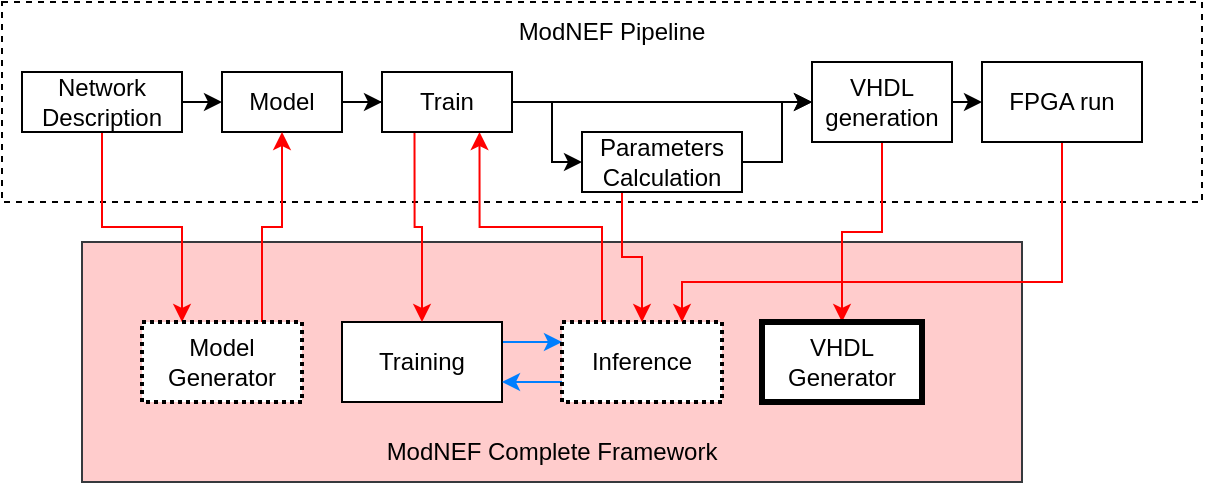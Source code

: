 <mxfile version="26.0.7">
  <diagram name="Page-1" id="XZ3xVPCjjpDQ2rjaYkoB">
    <mxGraphModel dx="823" dy="526" grid="1" gridSize="10" guides="1" tooltips="1" connect="1" arrows="1" fold="1" page="1" pageScale="1" pageWidth="850" pageHeight="1100" math="0" shadow="0">
      <root>
        <mxCell id="0" />
        <mxCell id="1" parent="0" />
        <mxCell id="a7YlnGEtL-br90D8Z8dP-39" value="" style="rounded=0;whiteSpace=wrap;html=1;dashed=1;" vertex="1" parent="1">
          <mxGeometry x="20" y="160" width="600" height="100" as="geometry" />
        </mxCell>
        <mxCell id="a7YlnGEtL-br90D8Z8dP-37" value="" style="rounded=0;whiteSpace=wrap;html=1;fillColor=#ffcccc;strokeColor=#36393d;" vertex="1" parent="1">
          <mxGeometry x="60" y="280" width="470" height="120" as="geometry" />
        </mxCell>
        <mxCell id="a7YlnGEtL-br90D8Z8dP-12" style="edgeStyle=orthogonalEdgeStyle;rounded=0;orthogonalLoop=1;jettySize=auto;html=1;exitX=0.5;exitY=1;exitDx=0;exitDy=0;entryX=0.25;entryY=0;entryDx=0;entryDy=0;strokeColor=#FF0000;" edge="1" parent="1" source="a7YlnGEtL-br90D8Z8dP-1" target="a7YlnGEtL-br90D8Z8dP-8">
          <mxGeometry relative="1" as="geometry" />
        </mxCell>
        <mxCell id="a7YlnGEtL-br90D8Z8dP-29" style="edgeStyle=orthogonalEdgeStyle;rounded=0;orthogonalLoop=1;jettySize=auto;html=1;exitX=1;exitY=0.5;exitDx=0;exitDy=0;entryX=0;entryY=0.5;entryDx=0;entryDy=0;" edge="1" parent="1" source="a7YlnGEtL-br90D8Z8dP-1" target="a7YlnGEtL-br90D8Z8dP-2">
          <mxGeometry relative="1" as="geometry" />
        </mxCell>
        <mxCell id="a7YlnGEtL-br90D8Z8dP-1" value="&lt;div&gt;Network&lt;/div&gt;&lt;div&gt;Description&lt;br&gt;&lt;/div&gt;" style="rounded=0;whiteSpace=wrap;html=1;" vertex="1" parent="1">
          <mxGeometry x="30" y="195" width="80" height="30" as="geometry" />
        </mxCell>
        <mxCell id="a7YlnGEtL-br90D8Z8dP-14" value="" style="edgeStyle=orthogonalEdgeStyle;rounded=0;orthogonalLoop=1;jettySize=auto;html=1;" edge="1" parent="1" source="a7YlnGEtL-br90D8Z8dP-2" target="a7YlnGEtL-br90D8Z8dP-11">
          <mxGeometry relative="1" as="geometry" />
        </mxCell>
        <mxCell id="a7YlnGEtL-br90D8Z8dP-2" value="Model" style="rounded=0;whiteSpace=wrap;html=1;" vertex="1" parent="1">
          <mxGeometry x="130" y="195" width="60" height="30" as="geometry" />
        </mxCell>
        <mxCell id="a7YlnGEtL-br90D8Z8dP-13" style="edgeStyle=orthogonalEdgeStyle;rounded=0;orthogonalLoop=1;jettySize=auto;html=1;exitX=0.75;exitY=0;exitDx=0;exitDy=0;entryX=0.5;entryY=1;entryDx=0;entryDy=0;strokeColor=#FF0000;" edge="1" parent="1" source="a7YlnGEtL-br90D8Z8dP-8" target="a7YlnGEtL-br90D8Z8dP-2">
          <mxGeometry relative="1" as="geometry" />
        </mxCell>
        <mxCell id="a7YlnGEtL-br90D8Z8dP-8" value="&lt;div&gt;Model&lt;/div&gt;&lt;div&gt;Generator&lt;br&gt;&lt;/div&gt;" style="rounded=0;whiteSpace=wrap;html=1;strokeWidth=2;dashed=1;dashPattern=1 1;" vertex="1" parent="1">
          <mxGeometry x="90" y="320" width="80" height="40" as="geometry" />
        </mxCell>
        <mxCell id="a7YlnGEtL-br90D8Z8dP-16" style="edgeStyle=orthogonalEdgeStyle;rounded=0;orthogonalLoop=1;jettySize=auto;html=1;exitX=1;exitY=0.25;exitDx=0;exitDy=0;entryX=0;entryY=0.25;entryDx=0;entryDy=0;strokeColor=#007FFF;" edge="1" parent="1" source="a7YlnGEtL-br90D8Z8dP-9" target="a7YlnGEtL-br90D8Z8dP-10">
          <mxGeometry relative="1" as="geometry" />
        </mxCell>
        <mxCell id="a7YlnGEtL-br90D8Z8dP-9" value="Training" style="rounded=0;whiteSpace=wrap;html=1;" vertex="1" parent="1">
          <mxGeometry x="190" y="320" width="80" height="40" as="geometry" />
        </mxCell>
        <mxCell id="a7YlnGEtL-br90D8Z8dP-17" style="edgeStyle=orthogonalEdgeStyle;rounded=0;orthogonalLoop=1;jettySize=auto;html=1;exitX=0;exitY=0.75;exitDx=0;exitDy=0;entryX=1;entryY=0.75;entryDx=0;entryDy=0;strokeColor=#007FFF;" edge="1" parent="1" source="a7YlnGEtL-br90D8Z8dP-10" target="a7YlnGEtL-br90D8Z8dP-9">
          <mxGeometry relative="1" as="geometry" />
        </mxCell>
        <mxCell id="a7YlnGEtL-br90D8Z8dP-34" style="edgeStyle=orthogonalEdgeStyle;rounded=0;orthogonalLoop=1;jettySize=auto;html=1;exitX=0.25;exitY=0;exitDx=0;exitDy=0;entryX=0.75;entryY=1;entryDx=0;entryDy=0;strokeColor=#FF0000;" edge="1" parent="1" source="a7YlnGEtL-br90D8Z8dP-10" target="a7YlnGEtL-br90D8Z8dP-11">
          <mxGeometry relative="1" as="geometry" />
        </mxCell>
        <mxCell id="a7YlnGEtL-br90D8Z8dP-10" value="Inference" style="rounded=0;whiteSpace=wrap;html=1;strokeWidth=2;dashed=1;dashPattern=1 1;" vertex="1" parent="1">
          <mxGeometry x="300" y="320" width="80" height="40" as="geometry" />
        </mxCell>
        <mxCell id="a7YlnGEtL-br90D8Z8dP-15" style="edgeStyle=orthogonalEdgeStyle;rounded=0;orthogonalLoop=1;jettySize=auto;html=1;exitX=0.25;exitY=1;exitDx=0;exitDy=0;entryX=0.5;entryY=0;entryDx=0;entryDy=0;strokeColor=#FF0000;" edge="1" parent="1" source="a7YlnGEtL-br90D8Z8dP-11" target="a7YlnGEtL-br90D8Z8dP-9">
          <mxGeometry relative="1" as="geometry" />
        </mxCell>
        <mxCell id="a7YlnGEtL-br90D8Z8dP-21" style="edgeStyle=orthogonalEdgeStyle;rounded=0;orthogonalLoop=1;jettySize=auto;html=1;exitX=1;exitY=0.5;exitDx=0;exitDy=0;entryX=0;entryY=0.5;entryDx=0;entryDy=0;" edge="1" parent="1" source="a7YlnGEtL-br90D8Z8dP-11" target="a7YlnGEtL-br90D8Z8dP-19">
          <mxGeometry relative="1" as="geometry" />
        </mxCell>
        <mxCell id="a7YlnGEtL-br90D8Z8dP-23" style="edgeStyle=orthogonalEdgeStyle;rounded=0;orthogonalLoop=1;jettySize=auto;html=1;exitX=1;exitY=0.5;exitDx=0;exitDy=0;entryX=0;entryY=0.5;entryDx=0;entryDy=0;" edge="1" parent="1" source="a7YlnGEtL-br90D8Z8dP-11" target="a7YlnGEtL-br90D8Z8dP-22">
          <mxGeometry relative="1" as="geometry" />
        </mxCell>
        <mxCell id="a7YlnGEtL-br90D8Z8dP-11" value="Train" style="rounded=0;whiteSpace=wrap;html=1;" vertex="1" parent="1">
          <mxGeometry x="210" y="195" width="65" height="30" as="geometry" />
        </mxCell>
        <mxCell id="a7YlnGEtL-br90D8Z8dP-24" style="edgeStyle=orthogonalEdgeStyle;rounded=0;orthogonalLoop=1;jettySize=auto;html=1;exitX=1;exitY=0.5;exitDx=0;exitDy=0;entryX=0;entryY=0.5;entryDx=0;entryDy=0;" edge="1" parent="1" source="a7YlnGEtL-br90D8Z8dP-19" target="a7YlnGEtL-br90D8Z8dP-22">
          <mxGeometry relative="1" as="geometry" />
        </mxCell>
        <mxCell id="a7YlnGEtL-br90D8Z8dP-35" style="edgeStyle=orthogonalEdgeStyle;rounded=0;orthogonalLoop=1;jettySize=auto;html=1;exitX=0.25;exitY=1;exitDx=0;exitDy=0;entryX=0.5;entryY=0;entryDx=0;entryDy=0;strokeColor=#FF0000;" edge="1" parent="1" source="a7YlnGEtL-br90D8Z8dP-19" target="a7YlnGEtL-br90D8Z8dP-10">
          <mxGeometry relative="1" as="geometry" />
        </mxCell>
        <mxCell id="a7YlnGEtL-br90D8Z8dP-19" value="&lt;div&gt;Parameters&lt;/div&gt;&lt;div&gt;Calculation&lt;br&gt;&lt;/div&gt;" style="rounded=0;whiteSpace=wrap;html=1;" vertex="1" parent="1">
          <mxGeometry x="310" y="225" width="80" height="30" as="geometry" />
        </mxCell>
        <mxCell id="a7YlnGEtL-br90D8Z8dP-31" style="edgeStyle=orthogonalEdgeStyle;rounded=0;orthogonalLoop=1;jettySize=auto;html=1;exitX=0.5;exitY=1;exitDx=0;exitDy=0;entryX=0.5;entryY=0;entryDx=0;entryDy=0;strokeColor=#FF0000;" edge="1" parent="1" source="a7YlnGEtL-br90D8Z8dP-22" target="a7YlnGEtL-br90D8Z8dP-28">
          <mxGeometry relative="1" as="geometry" />
        </mxCell>
        <mxCell id="a7YlnGEtL-br90D8Z8dP-32" style="edgeStyle=orthogonalEdgeStyle;rounded=0;orthogonalLoop=1;jettySize=auto;html=1;exitX=1;exitY=0.5;exitDx=0;exitDy=0;entryX=0;entryY=0.5;entryDx=0;entryDy=0;" edge="1" parent="1" source="a7YlnGEtL-br90D8Z8dP-22" target="a7YlnGEtL-br90D8Z8dP-25">
          <mxGeometry relative="1" as="geometry" />
        </mxCell>
        <mxCell id="a7YlnGEtL-br90D8Z8dP-22" value="VHDL generation" style="rounded=0;whiteSpace=wrap;html=1;" vertex="1" parent="1">
          <mxGeometry x="425" y="190" width="70" height="40" as="geometry" />
        </mxCell>
        <mxCell id="a7YlnGEtL-br90D8Z8dP-36" style="edgeStyle=orthogonalEdgeStyle;rounded=0;orthogonalLoop=1;jettySize=auto;html=1;exitX=0.5;exitY=1;exitDx=0;exitDy=0;entryX=0.75;entryY=0;entryDx=0;entryDy=0;strokeColor=#FF0000;" edge="1" parent="1" source="a7YlnGEtL-br90D8Z8dP-25" target="a7YlnGEtL-br90D8Z8dP-10">
          <mxGeometry relative="1" as="geometry">
            <Array as="points">
              <mxPoint x="550" y="300" />
              <mxPoint x="360" y="300" />
            </Array>
          </mxGeometry>
        </mxCell>
        <mxCell id="a7YlnGEtL-br90D8Z8dP-25" value="FPGA run" style="rounded=0;whiteSpace=wrap;html=1;" vertex="1" parent="1">
          <mxGeometry x="510" y="190" width="80" height="40" as="geometry" />
        </mxCell>
        <mxCell id="a7YlnGEtL-br90D8Z8dP-28" value="VHDL Generator" style="rounded=0;whiteSpace=wrap;html=1;strokeWidth=3;" vertex="1" parent="1">
          <mxGeometry x="400" y="320" width="80" height="40" as="geometry" />
        </mxCell>
        <mxCell id="a7YlnGEtL-br90D8Z8dP-38" value="ModNEF Complete Framework" style="text;html=1;align=center;verticalAlign=middle;whiteSpace=wrap;rounded=0;" vertex="1" parent="1">
          <mxGeometry x="210" y="370" width="170" height="30" as="geometry" />
        </mxCell>
        <mxCell id="a7YlnGEtL-br90D8Z8dP-40" value="ModNEF Pipeline" style="text;html=1;align=center;verticalAlign=middle;whiteSpace=wrap;rounded=0;" vertex="1" parent="1">
          <mxGeometry x="270" y="160" width="110" height="30" as="geometry" />
        </mxCell>
      </root>
    </mxGraphModel>
  </diagram>
</mxfile>
